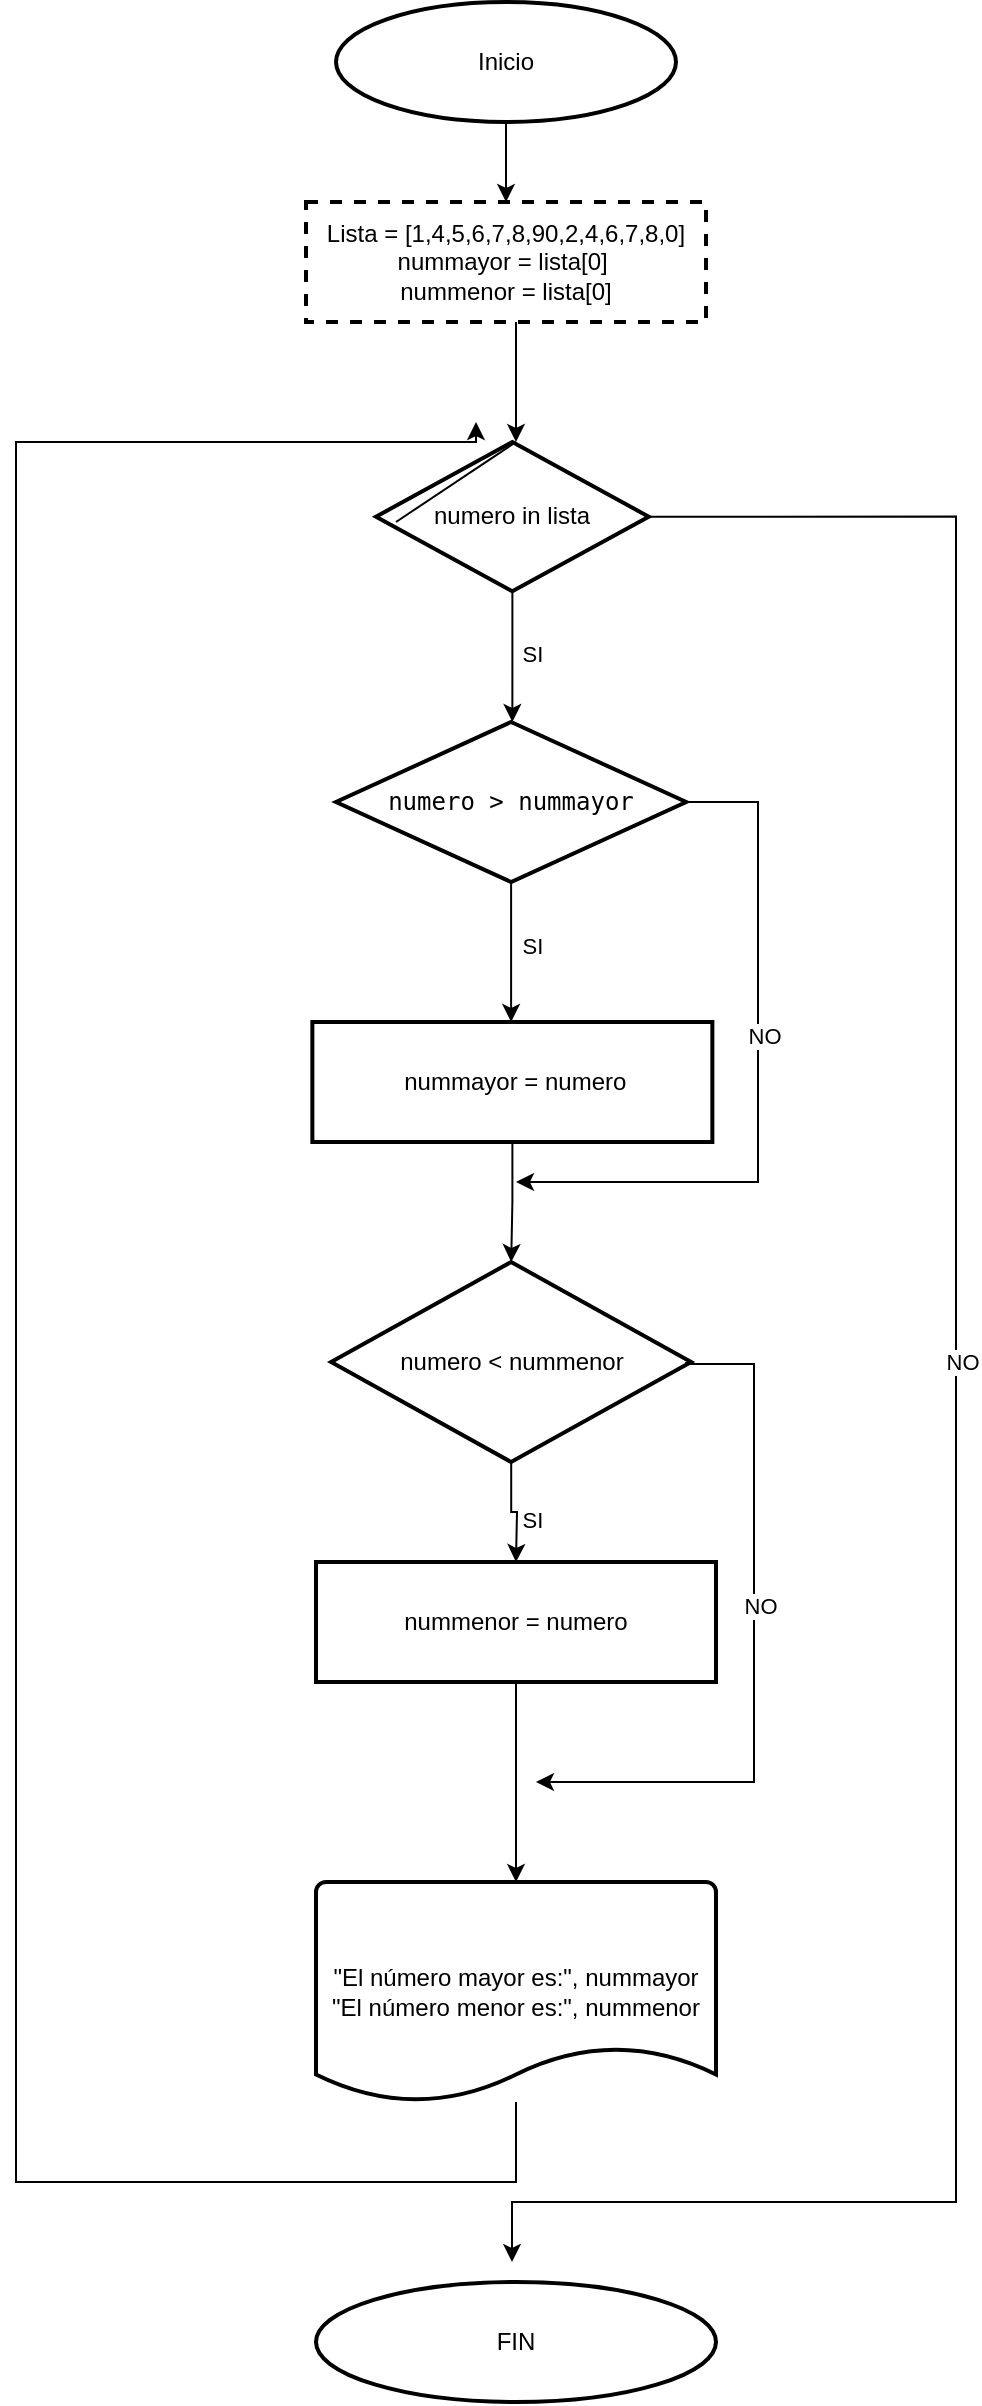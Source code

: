 <mxfile version="26.2.2">
  <diagram name="Página-1" id="sNI08C_VoBJF_7HSdtUK">
    <mxGraphModel dx="1727" dy="2050" grid="1" gridSize="10" guides="1" tooltips="1" connect="1" arrows="1" fold="1" page="1" pageScale="1" pageWidth="850" pageHeight="1100" math="0" shadow="0">
      <root>
        <mxCell id="0" />
        <mxCell id="1" parent="0" />
        <mxCell id="0hcAER-bdzI8LI7WEbmK-6" value="" style="edgeStyle=orthogonalEdgeStyle;rounded=0;orthogonalLoop=1;jettySize=auto;html=1;" edge="1" parent="1" source="0hcAER-bdzI8LI7WEbmK-1" target="0hcAER-bdzI8LI7WEbmK-5">
          <mxGeometry relative="1" as="geometry" />
        </mxCell>
        <mxCell id="0hcAER-bdzI8LI7WEbmK-1" value="Inicio" style="strokeWidth=2;html=1;shape=mxgraph.flowchart.start_1;whiteSpace=wrap;" vertex="1" parent="1">
          <mxGeometry x="330" y="-50" width="170" height="60" as="geometry" />
        </mxCell>
        <mxCell id="0hcAER-bdzI8LI7WEbmK-14" value="" style="edgeStyle=orthogonalEdgeStyle;rounded=0;orthogonalLoop=1;jettySize=auto;html=1;" edge="1" parent="1" source="0hcAER-bdzI8LI7WEbmK-5" target="0hcAER-bdzI8LI7WEbmK-11">
          <mxGeometry relative="1" as="geometry">
            <Array as="points">
              <mxPoint x="420" y="150" />
              <mxPoint x="420" y="150" />
            </Array>
          </mxGeometry>
        </mxCell>
        <mxCell id="0hcAER-bdzI8LI7WEbmK-5" value="Lista = [1,4,5,6,7,8,90,2,4,6,7,8,0]&lt;div&gt;nummayor = lista[0]&amp;nbsp;&lt;/div&gt;&lt;div&gt;nummenor = lista[0]&lt;/div&gt;" style="rounded=1;whiteSpace=wrap;html=1;absoluteArcSize=1;arcSize=0;strokeWidth=2;dashed=1;" vertex="1" parent="1">
          <mxGeometry x="315" y="50" width="200" height="60" as="geometry" />
        </mxCell>
        <mxCell id="0hcAER-bdzI8LI7WEbmK-8" value="" style="edgeStyle=orthogonalEdgeStyle;rounded=0;orthogonalLoop=1;jettySize=auto;html=1;" edge="1" parent="1" source="0hcAER-bdzI8LI7WEbmK-11">
          <mxGeometry relative="1" as="geometry">
            <mxPoint x="418.182" y="310" as="targetPoint" />
          </mxGeometry>
        </mxCell>
        <mxCell id="0hcAER-bdzI8LI7WEbmK-9" value="SI" style="edgeLabel;html=1;align=center;verticalAlign=middle;resizable=0;points=[];" vertex="1" connectable="0" parent="0hcAER-bdzI8LI7WEbmK-8">
          <mxGeometry x="-0.569" y="-2" relative="1" as="geometry">
            <mxPoint x="12" y="17" as="offset" />
          </mxGeometry>
        </mxCell>
        <mxCell id="0hcAER-bdzI8LI7WEbmK-10" style="edgeStyle=orthogonalEdgeStyle;rounded=0;orthogonalLoop=1;jettySize=auto;html=1;exitX=1;exitY=0.5;exitDx=0;exitDy=0;exitPerimeter=0;" edge="1" parent="1" source="0hcAER-bdzI8LI7WEbmK-11">
          <mxGeometry relative="1" as="geometry">
            <mxPoint x="486.364" y="207.333" as="targetPoint" />
          </mxGeometry>
        </mxCell>
        <mxCell id="0hcAER-bdzI8LI7WEbmK-11" value="numero in lista" style="strokeWidth=2;html=1;shape=mxgraph.flowchart.decision;whiteSpace=wrap;" vertex="1" parent="1">
          <mxGeometry x="350" y="170" width="136.364" height="74.667" as="geometry" />
        </mxCell>
        <mxCell id="0hcAER-bdzI8LI7WEbmK-12" value="" style="edgeStyle=orthogonalEdgeStyle;rounded=0;orthogonalLoop=1;jettySize=auto;html=1;exitX=1;exitY=0.5;exitDx=0;exitDy=0;exitPerimeter=0;" edge="1" parent="1" source="0hcAER-bdzI8LI7WEbmK-11">
          <mxGeometry relative="1" as="geometry">
            <mxPoint x="531.818" y="142" as="sourcePoint" />
            <mxPoint x="418" y="1080" as="targetPoint" />
            <Array as="points">
              <mxPoint x="640" y="207" />
              <mxPoint x="640" y="1050" />
              <mxPoint x="418" y="1050" />
            </Array>
          </mxGeometry>
        </mxCell>
        <mxCell id="0hcAER-bdzI8LI7WEbmK-13" value="NO" style="edgeLabel;html=1;align=center;verticalAlign=middle;resizable=0;points=[];" vertex="1" connectable="0" parent="0hcAER-bdzI8LI7WEbmK-12">
          <mxGeometry x="-0.061" relative="1" as="geometry">
            <mxPoint x="3" y="-10" as="offset" />
          </mxGeometry>
        </mxCell>
        <mxCell id="0hcAER-bdzI8LI7WEbmK-17" value="" style="endArrow=none;html=1;rounded=0;" edge="1" parent="1" source="0hcAER-bdzI8LI7WEbmK-11">
          <mxGeometry width="50" height="50" relative="1" as="geometry">
            <mxPoint x="370" y="220" as="sourcePoint" />
            <mxPoint x="420" y="170" as="targetPoint" />
          </mxGeometry>
        </mxCell>
        <mxCell id="0hcAER-bdzI8LI7WEbmK-19" value="" style="endArrow=none;html=1;rounded=0;" edge="1" parent="1">
          <mxGeometry width="50" height="50" relative="1" as="geometry">
            <mxPoint x="360" y="210" as="sourcePoint" />
            <mxPoint x="420" y="170" as="targetPoint" />
          </mxGeometry>
        </mxCell>
        <mxCell id="0hcAER-bdzI8LI7WEbmK-48" value="" style="edgeStyle=orthogonalEdgeStyle;rounded=0;orthogonalLoop=1;jettySize=auto;html=1;" edge="1" parent="1" source="0hcAER-bdzI8LI7WEbmK-40" target="0hcAER-bdzI8LI7WEbmK-45">
          <mxGeometry relative="1" as="geometry" />
        </mxCell>
        <mxCell id="0hcAER-bdzI8LI7WEbmK-40" value="&amp;nbsp;nummayor = numero" style="rounded=1;whiteSpace=wrap;html=1;absoluteArcSize=1;arcSize=0;strokeWidth=2;" vertex="1" parent="1">
          <mxGeometry x="318.18" y="460" width="200" height="60" as="geometry" />
        </mxCell>
        <mxCell id="0hcAER-bdzI8LI7WEbmK-34" value="" style="edgeStyle=orthogonalEdgeStyle;rounded=0;orthogonalLoop=1;jettySize=auto;html=1;" edge="1" parent="1" source="0hcAER-bdzI8LI7WEbmK-37">
          <mxGeometry relative="1" as="geometry">
            <mxPoint x="417.552" y="460" as="targetPoint" />
          </mxGeometry>
        </mxCell>
        <mxCell id="0hcAER-bdzI8LI7WEbmK-35" value="SI" style="edgeLabel;html=1;align=center;verticalAlign=middle;resizable=0;points=[];" vertex="1" connectable="0" parent="0hcAER-bdzI8LI7WEbmK-34">
          <mxGeometry x="-0.569" y="-2" relative="1" as="geometry">
            <mxPoint x="12" y="17" as="offset" />
          </mxGeometry>
        </mxCell>
        <mxCell id="0hcAER-bdzI8LI7WEbmK-36" style="edgeStyle=orthogonalEdgeStyle;rounded=0;orthogonalLoop=1;jettySize=auto;html=1;exitX=1;exitY=0.5;exitDx=0;exitDy=0;exitPerimeter=0;" edge="1" parent="1" source="0hcAER-bdzI8LI7WEbmK-37">
          <mxGeometry relative="1" as="geometry">
            <mxPoint x="505.105" y="350" as="targetPoint" />
          </mxGeometry>
        </mxCell>
        <mxCell id="0hcAER-bdzI8LI7WEbmK-37" value="&lt;pre&gt;numero &amp;gt; nummayor&lt;br&gt;&lt;/pre&gt;" style="strokeWidth=2;html=1;shape=mxgraph.flowchart.decision;whiteSpace=wrap;" vertex="1" parent="1">
          <mxGeometry x="330" y="310" width="175.105" height="80" as="geometry" />
        </mxCell>
        <mxCell id="0hcAER-bdzI8LI7WEbmK-38" value="" style="edgeStyle=orthogonalEdgeStyle;rounded=0;orthogonalLoop=1;jettySize=auto;html=1;exitX=1;exitY=0.5;exitDx=0;exitDy=0;exitPerimeter=0;" edge="1" parent="1" source="0hcAER-bdzI8LI7WEbmK-37">
          <mxGeometry relative="1" as="geometry">
            <mxPoint x="563.473" y="280" as="sourcePoint" />
            <mxPoint x="420" y="540" as="targetPoint" />
            <Array as="points">
              <mxPoint x="541" y="350" />
              <mxPoint x="541" y="540" />
            </Array>
          </mxGeometry>
        </mxCell>
        <mxCell id="0hcAER-bdzI8LI7WEbmK-39" value="NO" style="edgeLabel;html=1;align=center;verticalAlign=middle;resizable=0;points=[];" vertex="1" connectable="0" parent="0hcAER-bdzI8LI7WEbmK-38">
          <mxGeometry x="-0.061" relative="1" as="geometry">
            <mxPoint x="3" y="-10" as="offset" />
          </mxGeometry>
        </mxCell>
        <mxCell id="0hcAER-bdzI8LI7WEbmK-42" value="" style="edgeStyle=orthogonalEdgeStyle;rounded=0;orthogonalLoop=1;jettySize=auto;html=1;" edge="1" parent="1" source="0hcAER-bdzI8LI7WEbmK-45">
          <mxGeometry relative="1" as="geometry">
            <mxPoint x="420" y="730" as="targetPoint" />
          </mxGeometry>
        </mxCell>
        <mxCell id="0hcAER-bdzI8LI7WEbmK-43" value="SI" style="edgeLabel;html=1;align=center;verticalAlign=middle;resizable=0;points=[];" vertex="1" connectable="0" parent="0hcAER-bdzI8LI7WEbmK-42">
          <mxGeometry x="-0.569" y="-2" relative="1" as="geometry">
            <mxPoint x="12" y="17" as="offset" />
          </mxGeometry>
        </mxCell>
        <mxCell id="0hcAER-bdzI8LI7WEbmK-44" style="edgeStyle=orthogonalEdgeStyle;rounded=0;orthogonalLoop=1;jettySize=auto;html=1;exitX=1;exitY=0.5;exitDx=0;exitDy=0;exitPerimeter=0;" edge="1" parent="1" source="0hcAER-bdzI8LI7WEbmK-45">
          <mxGeometry relative="1" as="geometry">
            <mxPoint x="486.364" y="617.333" as="targetPoint" />
          </mxGeometry>
        </mxCell>
        <mxCell id="0hcAER-bdzI8LI7WEbmK-45" value="numero &amp;lt; nummenor" style="strokeWidth=2;html=1;shape=mxgraph.flowchart.decision;whiteSpace=wrap;" vertex="1" parent="1">
          <mxGeometry x="327.55" y="580" width="180" height="100" as="geometry" />
        </mxCell>
        <mxCell id="0hcAER-bdzI8LI7WEbmK-46" value="" style="edgeStyle=orthogonalEdgeStyle;rounded=0;orthogonalLoop=1;jettySize=auto;html=1;exitX=1;exitY=0.5;exitDx=0;exitDy=0;exitPerimeter=0;" edge="1" parent="1">
          <mxGeometry relative="1" as="geometry">
            <mxPoint x="505.1" y="630" as="sourcePoint" />
            <mxPoint x="430" y="840" as="targetPoint" />
            <Array as="points">
              <mxPoint x="539" y="631" />
              <mxPoint x="539" y="840" />
              <mxPoint x="430" y="840" />
            </Array>
          </mxGeometry>
        </mxCell>
        <mxCell id="0hcAER-bdzI8LI7WEbmK-47" value="NO" style="edgeLabel;html=1;align=center;verticalAlign=middle;resizable=0;points=[];" vertex="1" connectable="0" parent="0hcAER-bdzI8LI7WEbmK-46">
          <mxGeometry x="-0.061" relative="1" as="geometry">
            <mxPoint x="3" y="-10" as="offset" />
          </mxGeometry>
        </mxCell>
        <mxCell id="0hcAER-bdzI8LI7WEbmK-51" value="" style="edgeStyle=orthogonalEdgeStyle;rounded=0;orthogonalLoop=1;jettySize=auto;html=1;" edge="1" parent="1">
          <mxGeometry relative="1" as="geometry">
            <mxPoint x="420" y="1000" as="sourcePoint" />
            <mxPoint x="400" y="160" as="targetPoint" />
            <Array as="points">
              <mxPoint x="420" y="1040" />
              <mxPoint x="170" y="1040" />
              <mxPoint x="170" y="170" />
              <mxPoint x="400" y="170" />
            </Array>
          </mxGeometry>
        </mxCell>
        <mxCell id="0hcAER-bdzI8LI7WEbmK-58" value="" style="edgeStyle=orthogonalEdgeStyle;rounded=0;orthogonalLoop=1;jettySize=auto;html=1;" edge="1" parent="1" source="0hcAER-bdzI8LI7WEbmK-49" target="0hcAER-bdzI8LI7WEbmK-50">
          <mxGeometry relative="1" as="geometry" />
        </mxCell>
        <mxCell id="0hcAER-bdzI8LI7WEbmK-49" value="nummenor = numero" style="rounded=1;whiteSpace=wrap;html=1;absoluteArcSize=1;arcSize=0;strokeWidth=2;" vertex="1" parent="1">
          <mxGeometry x="320" y="730" width="200" height="60" as="geometry" />
        </mxCell>
        <mxCell id="0hcAER-bdzI8LI7WEbmK-50" value="&quot;El número mayor es:&quot;, nummayor&lt;div&gt;&quot;El número menor es:&quot;, nummenor&lt;/div&gt;" style="strokeWidth=2;html=1;shape=mxgraph.flowchart.document2;whiteSpace=wrap;size=0.25;" vertex="1" parent="1">
          <mxGeometry x="320" y="890" width="200" height="110" as="geometry" />
        </mxCell>
        <mxCell id="0hcAER-bdzI8LI7WEbmK-53" value="FIN" style="strokeWidth=2;html=1;shape=mxgraph.flowchart.start_1;whiteSpace=wrap;" vertex="1" parent="1">
          <mxGeometry x="320" y="1090" width="200" height="60" as="geometry" />
        </mxCell>
      </root>
    </mxGraphModel>
  </diagram>
</mxfile>
